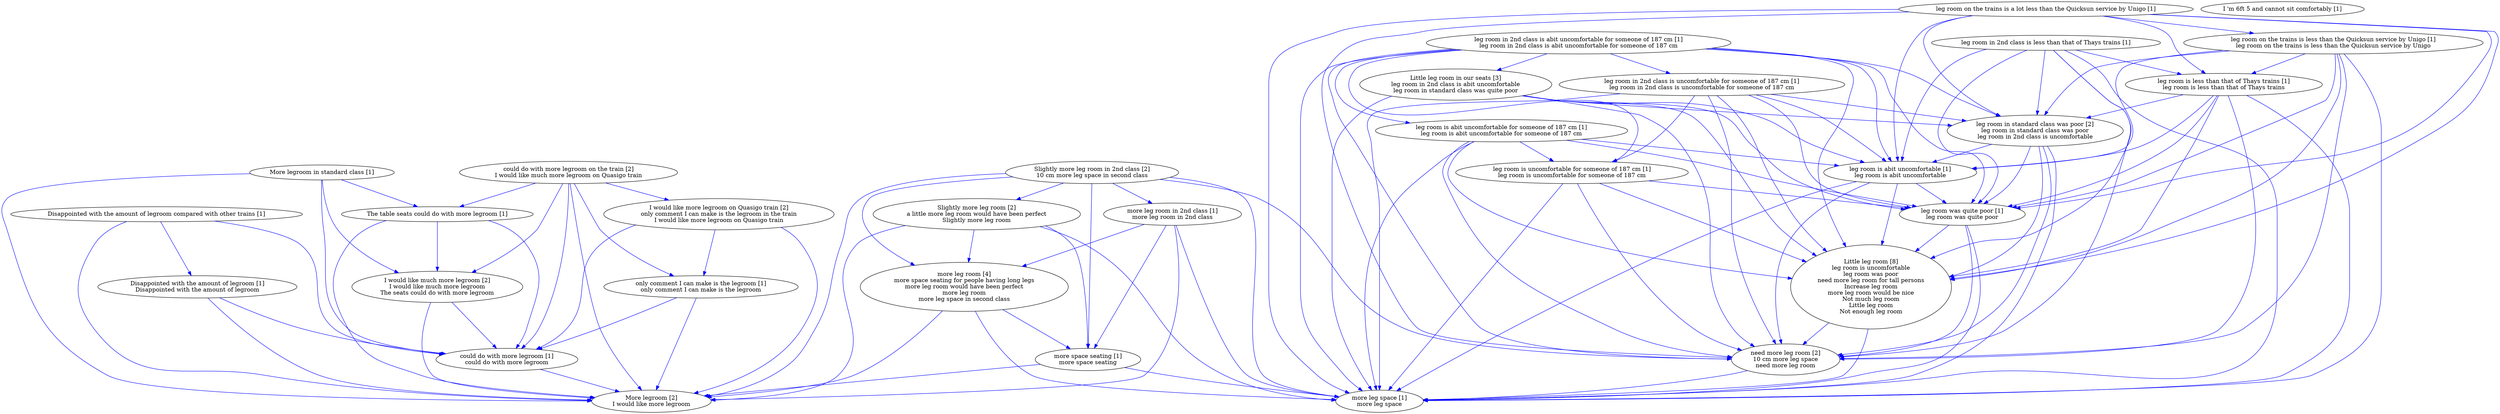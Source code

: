 digraph collapsedGraph {
"Slightly more leg room in 2nd class [2]\n10 cm more leg space in second class""I would like more legroom on Quasigo train [2]\nonly comment I can make is the legroom in the train\nI would like more legroom on Quasigo train""I would like much more legroom [2]\nI would like much more legroom\nThe seats could do with more legroom""Little leg room in our seats [3]\nleg room in 2nd class is abit uncomfortable\nleg room in standard class was quite poor""could do with more legroom on the train [2]\nI would like much more legroom on Quasigo train""More legroom [2]\nI would like more legroom""Slightly more leg room [2]\na little more leg room would have been perfect\nSlightly more leg room""Little leg room [8]\nleg room is uncomfortable\nleg room was poor\nneed more leg room for tall persons\nIncrease leg room\nmore leg room would be nice\nNot much leg room\nLittle leg room\nNot enough leg room""more leg room [4]\nmore space seating for people having long legs\nmore leg room would have been perfect\nmore leg room\nmore leg space in second class""need more leg room [2]\n10 cm more leg space\nneed more leg room""leg room in standard class was poor [2]\nleg room in standard class was poor\nleg room in 2nd class is uncomfortable""more leg space [1]\nmore leg space""Disappointed with the amount of legroom compared with other trains [1]""Disappointed with the amount of legroom [1]\nDisappointed with the amount of legroom""I 'm 6ft 5 and cannot sit comfortably [1]""More legroom in standard class [1]""more leg room in 2nd class [1]\nmore leg room in 2nd class""The table seats could do with more legroom [1]""could do with more legroom [1]\ncould do with more legroom""leg room in 2nd class is abit uncomfortable for someone of 187 cm [1]\nleg room in 2nd class is abit uncomfortable for someone of 187 cm""leg room is abit uncomfortable for someone of 187 cm [1]\nleg room is abit uncomfortable for someone of 187 cm""leg room is abit uncomfortable [1]\nleg room is abit uncomfortable""leg room is uncomfortable for someone of 187 cm [1]\nleg room is uncomfortable for someone of 187 cm""leg room in 2nd class is uncomfortable for someone of 187 cm [1]\nleg room in 2nd class is uncomfortable for someone of 187 cm""leg room in 2nd class is less than that of Thays trains [1]""leg room is less than that of Thays trains [1]\nleg room is less than that of Thays trains""leg room was quite poor [1]\nleg room was quite poor""leg room on the trains is a lot less than the Quicksun service by Unigo [1]""leg room on the trains is less than the Quicksun service by Unigo [1]\nleg room on the trains is less than the Quicksun service by Unigo""more space seating [1]\nmore space seating""only comment I can make is the legroom [1]\nonly comment I can make is the legroom""Little leg room [8]\nleg room is uncomfortable\nleg room was poor\nneed more leg room for tall persons\nIncrease leg room\nmore leg room would be nice\nNot much leg room\nLittle leg room\nNot enough leg room" -> "need more leg room [2]\n10 cm more leg space\nneed more leg room" [color=blue]
"Slightly more leg room [2]\na little more leg room would have been perfect\nSlightly more leg room" -> "more leg space [1]\nmore leg space" [color=blue]
"leg room in standard class was poor [2]\nleg room in standard class was poor\nleg room in 2nd class is uncomfortable" -> "need more leg room [2]\n10 cm more leg space\nneed more leg room" [color=blue]
"leg room in standard class was poor [2]\nleg room in standard class was poor\nleg room in 2nd class is uncomfortable" -> "Little leg room [8]\nleg room is uncomfortable\nleg room was poor\nneed more leg room for tall persons\nIncrease leg room\nmore leg room would be nice\nNot much leg room\nLittle leg room\nNot enough leg room" [color=blue]
"Little leg room in our seats [3]\nleg room in 2nd class is abit uncomfortable\nleg room in standard class was quite poor" -> "leg room is abit uncomfortable [1]\nleg room is abit uncomfortable" [color=blue]
"More legroom in standard class [1]" -> "More legroom [2]\nI would like more legroom" [color=blue]
"Little leg room in our seats [3]\nleg room in 2nd class is abit uncomfortable\nleg room in standard class was quite poor" -> "more leg space [1]\nmore leg space" [color=blue]
"More legroom in standard class [1]" -> "could do with more legroom [1]\ncould do with more legroom" [color=blue]
"More legroom in standard class [1]" -> "I would like much more legroom [2]\nI would like much more legroom\nThe seats could do with more legroom" [color=blue]
"Disappointed with the amount of legroom [1]\nDisappointed with the amount of legroom" -> "More legroom [2]\nI would like more legroom" [color=blue]
"Little leg room [8]\nleg room is uncomfortable\nleg room was poor\nneed more leg room for tall persons\nIncrease leg room\nmore leg room would be nice\nNot much leg room\nLittle leg room\nNot enough leg room" -> "more leg space [1]\nmore leg space" [color=blue]
"leg room in standard class was poor [2]\nleg room in standard class was poor\nleg room in 2nd class is uncomfortable" -> "more leg space [1]\nmore leg space" [color=blue]
"Disappointed with the amount of legroom [1]\nDisappointed with the amount of legroom" -> "could do with more legroom [1]\ncould do with more legroom" [color=blue]
"leg room in 2nd class is uncomfortable for someone of 187 cm [1]\nleg room in 2nd class is uncomfortable for someone of 187 cm" -> "Little leg room [8]\nleg room is uncomfortable\nleg room was poor\nneed more leg room for tall persons\nIncrease leg room\nmore leg room would be nice\nNot much leg room\nLittle leg room\nNot enough leg room" [color=blue]
"leg room in 2nd class is uncomfortable for someone of 187 cm [1]\nleg room in 2nd class is uncomfortable for someone of 187 cm" -> "need more leg room [2]\n10 cm more leg space\nneed more leg room" [color=blue]
"Slightly more leg room in 2nd class [2]\n10 cm more leg space in second class" -> "Slightly more leg room [2]\na little more leg room would have been perfect\nSlightly more leg room" [color=blue]
"could do with more legroom [1]\ncould do with more legroom" -> "More legroom [2]\nI would like more legroom" [color=blue]
"leg room in 2nd class is less than that of Thays trains [1]" -> "leg room is abit uncomfortable [1]\nleg room is abit uncomfortable" [color=blue]
"Little leg room in our seats [3]\nleg room in 2nd class is abit uncomfortable\nleg room in standard class was quite poor" -> "leg room in standard class was poor [2]\nleg room in standard class was poor\nleg room in 2nd class is uncomfortable" [color=blue]
"Disappointed with the amount of legroom compared with other trains [1]" -> "More legroom [2]\nI would like more legroom" [color=blue]
"Disappointed with the amount of legroom compared with other trains [1]" -> "could do with more legroom [1]\ncould do with more legroom" [color=blue]
"only comment I can make is the legroom [1]\nonly comment I can make is the legroom" -> "More legroom [2]\nI would like more legroom" [color=blue]
"I would like much more legroom [2]\nI would like much more legroom\nThe seats could do with more legroom" -> "More legroom [2]\nI would like more legroom" [color=blue]
"leg room is abit uncomfortable for someone of 187 cm [1]\nleg room is abit uncomfortable for someone of 187 cm" -> "leg room was quite poor [1]\nleg room was quite poor" [color=blue]
"Slightly more leg room [2]\na little more leg room would have been perfect\nSlightly more leg room" -> "more leg room [4]\nmore space seating for people having long legs\nmore leg room would have been perfect\nmore leg room\nmore leg space in second class" [color=blue]
"leg room is abit uncomfortable for someone of 187 cm [1]\nleg room is abit uncomfortable for someone of 187 cm" -> "Little leg room [8]\nleg room is uncomfortable\nleg room was poor\nneed more leg room for tall persons\nIncrease leg room\nmore leg room would be nice\nNot much leg room\nLittle leg room\nNot enough leg room" [color=blue]
"leg room is abit uncomfortable for someone of 187 cm [1]\nleg room is abit uncomfortable for someone of 187 cm" -> "need more leg room [2]\n10 cm more leg space\nneed more leg room" [color=blue]
"leg room on the trains is less than the Quicksun service by Unigo [1]\nleg room on the trains is less than the Quicksun service by Unigo" -> "leg room is abit uncomfortable [1]\nleg room is abit uncomfortable" [color=blue]
"leg room on the trains is less than the Quicksun service by Unigo [1]\nleg room on the trains is less than the Quicksun service by Unigo" -> "need more leg room [2]\n10 cm more leg space\nneed more leg room" [color=blue]
"leg room on the trains is less than the Quicksun service by Unigo [1]\nleg room on the trains is less than the Quicksun service by Unigo" -> "Little leg room [8]\nleg room is uncomfortable\nleg room was poor\nneed more leg room for tall persons\nIncrease leg room\nmore leg room would be nice\nNot much leg room\nLittle leg room\nNot enough leg room" [color=blue]
"more leg room [4]\nmore space seating for people having long legs\nmore leg room would have been perfect\nmore leg room\nmore leg space in second class" -> "more leg space [1]\nmore leg space" [color=blue]
"could do with more legroom on the train [2]\nI would like much more legroom on Quasigo train" -> "More legroom [2]\nI would like more legroom" [color=blue]
"more space seating [1]\nmore space seating" -> "More legroom [2]\nI would like more legroom" [color=blue]
"Slightly more leg room [2]\na little more leg room would have been perfect\nSlightly more leg room" -> "more space seating [1]\nmore space seating" [color=blue]
"Slightly more leg room in 2nd class [2]\n10 cm more leg space in second class" -> "more space seating [1]\nmore space seating" [color=blue]
"Slightly more leg room in 2nd class [2]\n10 cm more leg space in second class" -> "More legroom [2]\nI would like more legroom" [color=blue]
"more leg room in 2nd class [1]\nmore leg room in 2nd class" -> "More legroom [2]\nI would like more legroom" [color=blue]
"Slightly more leg room in 2nd class [2]\n10 cm more leg space in second class" -> "more leg room [4]\nmore space seating for people having long legs\nmore leg room would have been perfect\nmore leg room\nmore leg space in second class" [color=blue]
"Slightly more leg room in 2nd class [2]\n10 cm more leg space in second class" -> "more leg space [1]\nmore leg space" [color=blue]
"more leg room in 2nd class [1]\nmore leg room in 2nd class" -> "more leg room [4]\nmore space seating for people having long legs\nmore leg room would have been perfect\nmore leg room\nmore leg space in second class" [color=blue]
"I would like more legroom on Quasigo train [2]\nonly comment I can make is the legroom in the train\nI would like more legroom on Quasigo train" -> "only comment I can make is the legroom [1]\nonly comment I can make is the legroom" [color=blue]
"leg room was quite poor [1]\nleg room was quite poor" -> "Little leg room [8]\nleg room is uncomfortable\nleg room was poor\nneed more leg room for tall persons\nIncrease leg room\nmore leg room would be nice\nNot much leg room\nLittle leg room\nNot enough leg room" [color=blue]
"leg room was quite poor [1]\nleg room was quite poor" -> "need more leg room [2]\n10 cm more leg space\nneed more leg room" [color=blue]
"leg room on the trains is less than the Quicksun service by Unigo [1]\nleg room on the trains is less than the Quicksun service by Unigo" -> "more leg space [1]\nmore leg space" [color=blue]
"leg room on the trains is less than the Quicksun service by Unigo [1]\nleg room on the trains is less than the Quicksun service by Unigo" -> "leg room in standard class was poor [2]\nleg room in standard class was poor\nleg room in 2nd class is uncomfortable" [color=blue]
"more leg room in 2nd class [1]\nmore leg room in 2nd class" -> "more space seating [1]\nmore space seating" [color=blue]
"I would like much more legroom [2]\nI would like much more legroom\nThe seats could do with more legroom" -> "could do with more legroom [1]\ncould do with more legroom" [color=blue]
"The table seats could do with more legroom [1]" -> "I would like much more legroom [2]\nI would like much more legroom\nThe seats could do with more legroom" [color=blue]
"leg room on the trains is less than the Quicksun service by Unigo [1]\nleg room on the trains is less than the Quicksun service by Unigo" -> "leg room was quite poor [1]\nleg room was quite poor" [color=blue]
"leg room was quite poor [1]\nleg room was quite poor" -> "more leg space [1]\nmore leg space" [color=blue]
"leg room on the trains is less than the Quicksun service by Unigo [1]\nleg room on the trains is less than the Quicksun service by Unigo" -> "leg room is less than that of Thays trains [1]\nleg room is less than that of Thays trains" [color=blue]
"more leg room [4]\nmore space seating for people having long legs\nmore leg room would have been perfect\nmore leg room\nmore leg space in second class" -> "more space seating [1]\nmore space seating" [color=blue]
"more leg room in 2nd class [1]\nmore leg room in 2nd class" -> "more leg space [1]\nmore leg space" [color=blue]
"leg room in 2nd class is less than that of Thays trains [1]" -> "more leg space [1]\nmore leg space" [color=blue]
"leg room on the trains is a lot less than the Quicksun service by Unigo [1]" -> "leg room is abit uncomfortable [1]\nleg room is abit uncomfortable" [color=blue]
"leg room in 2nd class is abit uncomfortable for someone of 187 cm [1]\nleg room in 2nd class is abit uncomfortable for someone of 187 cm" -> "more leg space [1]\nmore leg space" [color=blue]
"could do with more legroom on the train [2]\nI would like much more legroom on Quasigo train" -> "The table seats could do with more legroom [1]" [color=blue]
"leg room in 2nd class is less than that of Thays trains [1]" -> "leg room was quite poor [1]\nleg room was quite poor" [color=blue]
"leg room in 2nd class is less than that of Thays trains [1]" -> "leg room in standard class was poor [2]\nleg room in standard class was poor\nleg room in 2nd class is uncomfortable" [color=blue]
"leg room on the trains is a lot less than the Quicksun service by Unigo [1]" -> "Little leg room [8]\nleg room is uncomfortable\nleg room was poor\nneed more leg room for tall persons\nIncrease leg room\nmore leg room would be nice\nNot much leg room\nLittle leg room\nNot enough leg room" [color=blue]
"leg room on the trains is a lot less than the Quicksun service by Unigo [1]" -> "need more leg room [2]\n10 cm more leg space\nneed more leg room" [color=blue]
"leg room is less than that of Thays trains [1]\nleg room is less than that of Thays trains" -> "leg room is abit uncomfortable [1]\nleg room is abit uncomfortable" [color=blue]
"leg room in 2nd class is less than that of Thays trains [1]" -> "need more leg room [2]\n10 cm more leg space\nneed more leg room" [color=blue]
"leg room in 2nd class is less than that of Thays trains [1]" -> "Little leg room [8]\nleg room is uncomfortable\nleg room was poor\nneed more leg room for tall persons\nIncrease leg room\nmore leg room would be nice\nNot much leg room\nLittle leg room\nNot enough leg room" [color=blue]
"leg room on the trains is a lot less than the Quicksun service by Unigo [1]" -> "leg room in standard class was poor [2]\nleg room in standard class was poor\nleg room in 2nd class is uncomfortable" [color=blue]
"leg room on the trains is a lot less than the Quicksun service by Unigo [1]" -> "leg room is less than that of Thays trains [1]\nleg room is less than that of Thays trains" [color=blue]
"leg room on the trains is a lot less than the Quicksun service by Unigo [1]" -> "leg room was quite poor [1]\nleg room was quite poor" [color=blue]
"Slightly more leg room [2]\na little more leg room would have been perfect\nSlightly more leg room" -> "More legroom [2]\nI would like more legroom" [color=blue]
"I would like more legroom on Quasigo train [2]\nonly comment I can make is the legroom in the train\nI would like more legroom on Quasigo train" -> "could do with more legroom [1]\ncould do with more legroom" [color=blue]
"could do with more legroom on the train [2]\nI would like much more legroom on Quasigo train" -> "I would like much more legroom [2]\nI would like much more legroom\nThe seats could do with more legroom" [color=blue]
"could do with more legroom on the train [2]\nI would like much more legroom on Quasigo train" -> "could do with more legroom [1]\ncould do with more legroom" [color=blue]
"leg room on the trains is a lot less than the Quicksun service by Unigo [1]" -> "more leg space [1]\nmore leg space" [color=blue]
"more space seating [1]\nmore space seating" -> "more leg space [1]\nmore leg space" [color=blue]
"I would like more legroom on Quasigo train [2]\nonly comment I can make is the legroom in the train\nI would like more legroom on Quasigo train" -> "More legroom [2]\nI would like more legroom" [color=blue]
"leg room is uncomfortable for someone of 187 cm [1]\nleg room is uncomfortable for someone of 187 cm" -> "more leg space [1]\nmore leg space" [color=blue]
"Little leg room in our seats [3]\nleg room in 2nd class is abit uncomfortable\nleg room in standard class was quite poor" -> "leg room was quite poor [1]\nleg room was quite poor" [color=blue]
"Little leg room in our seats [3]\nleg room in 2nd class is abit uncomfortable\nleg room in standard class was quite poor" -> "Little leg room [8]\nleg room is uncomfortable\nleg room was poor\nneed more leg room for tall persons\nIncrease leg room\nmore leg room would be nice\nNot much leg room\nLittle leg room\nNot enough leg room" [color=blue]
"Little leg room in our seats [3]\nleg room in 2nd class is abit uncomfortable\nleg room in standard class was quite poor" -> "need more leg room [2]\n10 cm more leg space\nneed more leg room" [color=blue]
"leg room is abit uncomfortable [1]\nleg room is abit uncomfortable" -> "more leg space [1]\nmore leg space" [color=blue]
"only comment I can make is the legroom [1]\nonly comment I can make is the legroom" -> "could do with more legroom [1]\ncould do with more legroom" [color=blue]
"more leg room [4]\nmore space seating for people having long legs\nmore leg room would have been perfect\nmore leg room\nmore leg space in second class" -> "More legroom [2]\nI would like more legroom" [color=blue]
"leg room is abit uncomfortable for someone of 187 cm [1]\nleg room is abit uncomfortable for someone of 187 cm" -> "more leg space [1]\nmore leg space" [color=blue]
"leg room in 2nd class is uncomfortable for someone of 187 cm [1]\nleg room in 2nd class is uncomfortable for someone of 187 cm" -> "more leg space [1]\nmore leg space" [color=blue]
"leg room is uncomfortable for someone of 187 cm [1]\nleg room is uncomfortable for someone of 187 cm" -> "leg room was quite poor [1]\nleg room was quite poor" [color=blue]
"The table seats could do with more legroom [1]" -> "could do with more legroom [1]\ncould do with more legroom" [color=blue]
"The table seats could do with more legroom [1]" -> "More legroom [2]\nI would like more legroom" [color=blue]
"need more leg room [2]\n10 cm more leg space\nneed more leg room" -> "more leg space [1]\nmore leg space" [color=blue]
"leg room is abit uncomfortable [1]\nleg room is abit uncomfortable" -> "leg room was quite poor [1]\nleg room was quite poor" [color=blue]
"More legroom in standard class [1]" -> "The table seats could do with more legroom [1]" [color=blue]
"leg room in 2nd class is uncomfortable for someone of 187 cm [1]\nleg room in 2nd class is uncomfortable for someone of 187 cm" -> "leg room was quite poor [1]\nleg room was quite poor" [color=blue]
"leg room is less than that of Thays trains [1]\nleg room is less than that of Thays trains" -> "Little leg room [8]\nleg room is uncomfortable\nleg room was poor\nneed more leg room for tall persons\nIncrease leg room\nmore leg room would be nice\nNot much leg room\nLittle leg room\nNot enough leg room" [color=blue]
"leg room in 2nd class is abit uncomfortable for someone of 187 cm [1]\nleg room in 2nd class is abit uncomfortable for someone of 187 cm" -> "need more leg room [2]\n10 cm more leg space\nneed more leg room" [color=blue]
"leg room is less than that of Thays trains [1]\nleg room is less than that of Thays trains" -> "need more leg room [2]\n10 cm more leg space\nneed more leg room" [color=blue]
"leg room in 2nd class is abit uncomfortable for someone of 187 cm [1]\nleg room in 2nd class is abit uncomfortable for someone of 187 cm" -> "Little leg room [8]\nleg room is uncomfortable\nleg room was poor\nneed more leg room for tall persons\nIncrease leg room\nmore leg room would be nice\nNot much leg room\nLittle leg room\nNot enough leg room" [color=blue]
"leg room is uncomfortable for someone of 187 cm [1]\nleg room is uncomfortable for someone of 187 cm" -> "need more leg room [2]\n10 cm more leg space\nneed more leg room" [color=blue]
"leg room is uncomfortable for someone of 187 cm [1]\nleg room is uncomfortable for someone of 187 cm" -> "Little leg room [8]\nleg room is uncomfortable\nleg room was poor\nneed more leg room for tall persons\nIncrease leg room\nmore leg room would be nice\nNot much leg room\nLittle leg room\nNot enough leg room" [color=blue]
"leg room is less than that of Thays trains [1]\nleg room is less than that of Thays trains" -> "leg room in standard class was poor [2]\nleg room in standard class was poor\nleg room in 2nd class is uncomfortable" [color=blue]
"leg room is abit uncomfortable [1]\nleg room is abit uncomfortable" -> "Little leg room [8]\nleg room is uncomfortable\nleg room was poor\nneed more leg room for tall persons\nIncrease leg room\nmore leg room would be nice\nNot much leg room\nLittle leg room\nNot enough leg room" [color=blue]
"leg room is less than that of Thays trains [1]\nleg room is less than that of Thays trains" -> "leg room was quite poor [1]\nleg room was quite poor" [color=blue]
"leg room is abit uncomfortable [1]\nleg room is abit uncomfortable" -> "need more leg room [2]\n10 cm more leg space\nneed more leg room" [color=blue]
"leg room in 2nd class is abit uncomfortable for someone of 187 cm [1]\nleg room in 2nd class is abit uncomfortable for someone of 187 cm" -> "Little leg room in our seats [3]\nleg room in 2nd class is abit uncomfortable\nleg room in standard class was quite poor" [color=blue]
"leg room in 2nd class is abit uncomfortable for someone of 187 cm [1]\nleg room in 2nd class is abit uncomfortable for someone of 187 cm" -> "leg room was quite poor [1]\nleg room was quite poor" [color=blue]
"leg room is less than that of Thays trains [1]\nleg room is less than that of Thays trains" -> "more leg space [1]\nmore leg space" [color=blue]
"leg room in 2nd class is abit uncomfortable for someone of 187 cm [1]\nleg room in 2nd class is abit uncomfortable for someone of 187 cm" -> "leg room in standard class was poor [2]\nleg room in standard class was poor\nleg room in 2nd class is uncomfortable" [color=blue]
"Disappointed with the amount of legroom compared with other trains [1]" -> "Disappointed with the amount of legroom [1]\nDisappointed with the amount of legroom" [color=blue]
"leg room in 2nd class is abit uncomfortable for someone of 187 cm [1]\nleg room in 2nd class is abit uncomfortable for someone of 187 cm" -> "leg room is abit uncomfortable for someone of 187 cm [1]\nleg room is abit uncomfortable for someone of 187 cm" [color=blue]
"leg room is abit uncomfortable for someone of 187 cm [1]\nleg room is abit uncomfortable for someone of 187 cm" -> "leg room is abit uncomfortable [1]\nleg room is abit uncomfortable" [color=blue]
"leg room is abit uncomfortable for someone of 187 cm [1]\nleg room is abit uncomfortable for someone of 187 cm" -> "leg room is uncomfortable for someone of 187 cm [1]\nleg room is uncomfortable for someone of 187 cm" [color=blue]
"leg room in 2nd class is abit uncomfortable for someone of 187 cm [1]\nleg room in 2nd class is abit uncomfortable for someone of 187 cm" -> "leg room in 2nd class is uncomfortable for someone of 187 cm [1]\nleg room in 2nd class is uncomfortable for someone of 187 cm" [color=blue]
"leg room in 2nd class is uncomfortable for someone of 187 cm [1]\nleg room in 2nd class is uncomfortable for someone of 187 cm" -> "leg room is uncomfortable for someone of 187 cm [1]\nleg room is uncomfortable for someone of 187 cm" [color=blue]
"leg room in 2nd class is abit uncomfortable for someone of 187 cm [1]\nleg room in 2nd class is abit uncomfortable for someone of 187 cm" -> "leg room is uncomfortable for someone of 187 cm [1]\nleg room is uncomfortable for someone of 187 cm" [color=blue]
"leg room in 2nd class is abit uncomfortable for someone of 187 cm [1]\nleg room in 2nd class is abit uncomfortable for someone of 187 cm" -> "leg room is abit uncomfortable [1]\nleg room is abit uncomfortable" [color=blue]
"leg room in 2nd class is less than that of Thays trains [1]" -> "leg room is less than that of Thays trains [1]\nleg room is less than that of Thays trains" [color=blue]
"leg room on the trains is a lot less than the Quicksun service by Unigo [1]" -> "leg room on the trains is less than the Quicksun service by Unigo [1]\nleg room on the trains is less than the Quicksun service by Unigo" [color=blue]
"Slightly more leg room in 2nd class [2]\n10 cm more leg space in second class" -> "more leg room in 2nd class [1]\nmore leg room in 2nd class" [color=blue]
"Slightly more leg room in 2nd class [2]\n10 cm more leg space in second class" -> "need more leg room [2]\n10 cm more leg space\nneed more leg room" [color=blue]
"could do with more legroom on the train [2]\nI would like much more legroom on Quasigo train" -> "only comment I can make is the legroom [1]\nonly comment I can make is the legroom" [color=blue]
"could do with more legroom on the train [2]\nI would like much more legroom on Quasigo train" -> "I would like more legroom on Quasigo train [2]\nonly comment I can make is the legroom in the train\nI would like more legroom on Quasigo train" [color=blue]
"leg room in standard class was poor [2]\nleg room in standard class was poor\nleg room in 2nd class is uncomfortable" -> "leg room is abit uncomfortable [1]\nleg room is abit uncomfortable" [color=blue]
"leg room in 2nd class is uncomfortable for someone of 187 cm [1]\nleg room in 2nd class is uncomfortable for someone of 187 cm" -> "leg room in standard class was poor [2]\nleg room in standard class was poor\nleg room in 2nd class is uncomfortable" [color=blue]
"leg room in 2nd class is uncomfortable for someone of 187 cm [1]\nleg room in 2nd class is uncomfortable for someone of 187 cm" -> "leg room is abit uncomfortable [1]\nleg room is abit uncomfortable" [color=blue]
"leg room in standard class was poor [2]\nleg room in standard class was poor\nleg room in 2nd class is uncomfortable" -> "leg room was quite poor [1]\nleg room was quite poor" [color=blue]
}